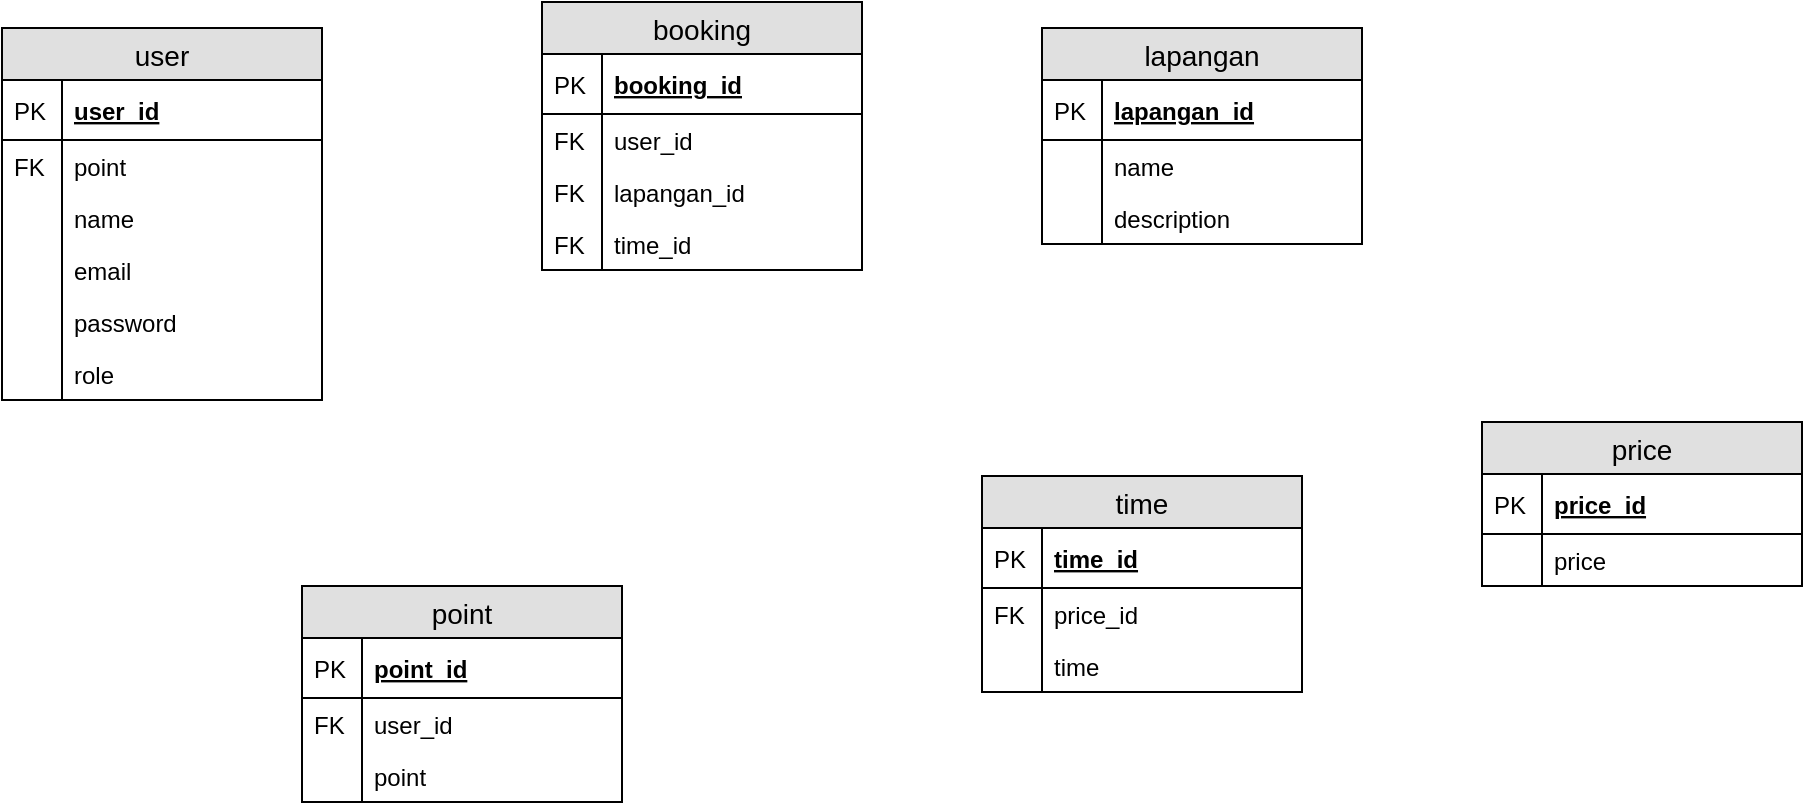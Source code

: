 <mxfile version="12.6.5" type="device" pages="3"><diagram id="pT67VP-tw25SVC1C2bxJ" name="LRD"><mxGraphModel dx="1108" dy="528" grid="1" gridSize="10" guides="1" tooltips="1" connect="1" arrows="1" fold="1" page="1" pageScale="1" pageWidth="850" pageHeight="1100" math="0" shadow="0"><root><mxCell id="0"/><mxCell id="1" parent="0"/><mxCell id="Ku6LGFip4KKlLJVfLi04-4" value="user" style="swimlane;fontStyle=0;childLayout=stackLayout;horizontal=1;startSize=26;fillColor=#e0e0e0;horizontalStack=0;resizeParent=1;resizeParentMax=0;resizeLast=0;collapsible=1;marginBottom=0;swimlaneFillColor=#ffffff;align=center;fontSize=14;" parent="1" vertex="1"><mxGeometry x="210" y="76" width="160" height="186" as="geometry"/></mxCell><mxCell id="Ku6LGFip4KKlLJVfLi04-5" value="user_id" style="shape=partialRectangle;top=0;left=0;right=0;bottom=1;align=left;verticalAlign=middle;fillColor=none;spacingLeft=34;spacingRight=4;overflow=hidden;rotatable=0;points=[[0,0.5],[1,0.5]];portConstraint=eastwest;dropTarget=0;fontStyle=5;fontSize=12;" parent="Ku6LGFip4KKlLJVfLi04-4" vertex="1"><mxGeometry y="26" width="160" height="30" as="geometry"/></mxCell><mxCell id="Ku6LGFip4KKlLJVfLi04-6" value="PK" style="shape=partialRectangle;top=0;left=0;bottom=0;fillColor=none;align=left;verticalAlign=middle;spacingLeft=4;spacingRight=4;overflow=hidden;rotatable=0;points=[];portConstraint=eastwest;part=1;fontSize=12;" parent="Ku6LGFip4KKlLJVfLi04-5" vertex="1" connectable="0"><mxGeometry width="30" height="30" as="geometry"/></mxCell><mxCell id="-Ki-zTNrNO4df1B_Dy8f-10" value="point" style="shape=partialRectangle;top=0;left=0;right=0;bottom=0;align=left;verticalAlign=top;fillColor=none;spacingLeft=34;spacingRight=4;overflow=hidden;rotatable=0;points=[[0,0.5],[1,0.5]];portConstraint=eastwest;dropTarget=0;fontSize=12;" vertex="1" parent="Ku6LGFip4KKlLJVfLi04-4"><mxGeometry y="56" width="160" height="26" as="geometry"/></mxCell><mxCell id="-Ki-zTNrNO4df1B_Dy8f-11" value="FK" style="shape=partialRectangle;top=0;left=0;bottom=0;fillColor=none;align=left;verticalAlign=top;spacingLeft=4;spacingRight=4;overflow=hidden;rotatable=0;points=[];portConstraint=eastwest;part=1;fontSize=12;" vertex="1" connectable="0" parent="-Ki-zTNrNO4df1B_Dy8f-10"><mxGeometry width="30" height="26" as="geometry"/></mxCell><mxCell id="Ku6LGFip4KKlLJVfLi04-9" value="name" style="shape=partialRectangle;top=0;left=0;right=0;bottom=0;align=left;verticalAlign=top;fillColor=none;spacingLeft=34;spacingRight=4;overflow=hidden;rotatable=0;points=[[0,0.5],[1,0.5]];portConstraint=eastwest;dropTarget=0;fontSize=12;" parent="Ku6LGFip4KKlLJVfLi04-4" vertex="1"><mxGeometry y="82" width="160" height="26" as="geometry"/></mxCell><mxCell id="Ku6LGFip4KKlLJVfLi04-10" value="" style="shape=partialRectangle;top=0;left=0;bottom=0;fillColor=none;align=left;verticalAlign=top;spacingLeft=4;spacingRight=4;overflow=hidden;rotatable=0;points=[];portConstraint=eastwest;part=1;fontSize=12;" parent="Ku6LGFip4KKlLJVfLi04-9" vertex="1" connectable="0"><mxGeometry width="30" height="26" as="geometry"/></mxCell><mxCell id="Ku6LGFip4KKlLJVfLi04-7" value="email" style="shape=partialRectangle;top=0;left=0;right=0;bottom=0;align=left;verticalAlign=top;fillColor=none;spacingLeft=34;spacingRight=4;overflow=hidden;rotatable=0;points=[[0,0.5],[1,0.5]];portConstraint=eastwest;dropTarget=0;fontSize=12;" parent="Ku6LGFip4KKlLJVfLi04-4" vertex="1"><mxGeometry y="108" width="160" height="26" as="geometry"/></mxCell><mxCell id="Ku6LGFip4KKlLJVfLi04-8" value="" style="shape=partialRectangle;top=0;left=0;bottom=0;fillColor=none;align=left;verticalAlign=top;spacingLeft=4;spacingRight=4;overflow=hidden;rotatable=0;points=[];portConstraint=eastwest;part=1;fontSize=12;" parent="Ku6LGFip4KKlLJVfLi04-7" vertex="1" connectable="0"><mxGeometry width="30" height="26" as="geometry"/></mxCell><mxCell id="Ku6LGFip4KKlLJVfLi04-11" value="password" style="shape=partialRectangle;top=0;left=0;right=0;bottom=0;align=left;verticalAlign=top;fillColor=none;spacingLeft=34;spacingRight=4;overflow=hidden;rotatable=0;points=[[0,0.5],[1,0.5]];portConstraint=eastwest;dropTarget=0;fontSize=12;" parent="Ku6LGFip4KKlLJVfLi04-4" vertex="1"><mxGeometry y="134" width="160" height="26" as="geometry"/></mxCell><mxCell id="Ku6LGFip4KKlLJVfLi04-12" value="" style="shape=partialRectangle;top=0;left=0;bottom=0;fillColor=none;align=left;verticalAlign=top;spacingLeft=4;spacingRight=4;overflow=hidden;rotatable=0;points=[];portConstraint=eastwest;part=1;fontSize=12;" parent="Ku6LGFip4KKlLJVfLi04-11" vertex="1" connectable="0"><mxGeometry width="30" height="26" as="geometry"/></mxCell><mxCell id="Ku6LGFip4KKlLJVfLi04-22" value="role" style="shape=partialRectangle;top=0;left=0;right=0;bottom=0;align=left;verticalAlign=top;fillColor=none;spacingLeft=34;spacingRight=4;overflow=hidden;rotatable=0;points=[[0,0.5],[1,0.5]];portConstraint=eastwest;dropTarget=0;fontSize=12;" parent="Ku6LGFip4KKlLJVfLi04-4" vertex="1"><mxGeometry y="160" width="160" height="26" as="geometry"/></mxCell><mxCell id="Ku6LGFip4KKlLJVfLi04-23" value="" style="shape=partialRectangle;top=0;left=0;bottom=0;fillColor=none;align=left;verticalAlign=top;spacingLeft=4;spacingRight=4;overflow=hidden;rotatable=0;points=[];portConstraint=eastwest;part=1;fontSize=12;" parent="Ku6LGFip4KKlLJVfLi04-22" vertex="1" connectable="0"><mxGeometry width="30" height="26" as="geometry"/></mxCell><mxCell id="Ku6LGFip4KKlLJVfLi04-24" value="lapangan" style="swimlane;fontStyle=0;childLayout=stackLayout;horizontal=1;startSize=26;fillColor=#e0e0e0;horizontalStack=0;resizeParent=1;resizeParentMax=0;resizeLast=0;collapsible=1;marginBottom=0;swimlaneFillColor=#ffffff;align=center;fontSize=14;" parent="1" vertex="1"><mxGeometry x="730" y="76" width="160" height="108" as="geometry"/></mxCell><mxCell id="Ku6LGFip4KKlLJVfLi04-25" value="lapangan_id" style="shape=partialRectangle;top=0;left=0;right=0;bottom=1;align=left;verticalAlign=middle;fillColor=none;spacingLeft=34;spacingRight=4;overflow=hidden;rotatable=0;points=[[0,0.5],[1,0.5]];portConstraint=eastwest;dropTarget=0;fontStyle=5;fontSize=12;" parent="Ku6LGFip4KKlLJVfLi04-24" vertex="1"><mxGeometry y="26" width="160" height="30" as="geometry"/></mxCell><mxCell id="Ku6LGFip4KKlLJVfLi04-26" value="PK" style="shape=partialRectangle;top=0;left=0;bottom=0;fillColor=none;align=left;verticalAlign=middle;spacingLeft=4;spacingRight=4;overflow=hidden;rotatable=0;points=[];portConstraint=eastwest;part=1;fontSize=12;" parent="Ku6LGFip4KKlLJVfLi04-25" vertex="1" connectable="0"><mxGeometry width="30" height="30" as="geometry"/></mxCell><mxCell id="Ku6LGFip4KKlLJVfLi04-27" value="name" style="shape=partialRectangle;top=0;left=0;right=0;bottom=0;align=left;verticalAlign=top;fillColor=none;spacingLeft=34;spacingRight=4;overflow=hidden;rotatable=0;points=[[0,0.5],[1,0.5]];portConstraint=eastwest;dropTarget=0;fontSize=12;" parent="Ku6LGFip4KKlLJVfLi04-24" vertex="1"><mxGeometry y="56" width="160" height="26" as="geometry"/></mxCell><mxCell id="Ku6LGFip4KKlLJVfLi04-28" value="" style="shape=partialRectangle;top=0;left=0;bottom=0;fillColor=none;align=left;verticalAlign=top;spacingLeft=4;spacingRight=4;overflow=hidden;rotatable=0;points=[];portConstraint=eastwest;part=1;fontSize=12;" parent="Ku6LGFip4KKlLJVfLi04-27" vertex="1" connectable="0"><mxGeometry width="30" height="26" as="geometry"/></mxCell><mxCell id="Ku6LGFip4KKlLJVfLi04-29" value="description" style="shape=partialRectangle;top=0;left=0;right=0;bottom=0;align=left;verticalAlign=top;fillColor=none;spacingLeft=34;spacingRight=4;overflow=hidden;rotatable=0;points=[[0,0.5],[1,0.5]];portConstraint=eastwest;dropTarget=0;fontSize=12;" parent="Ku6LGFip4KKlLJVfLi04-24" vertex="1"><mxGeometry y="82" width="160" height="26" as="geometry"/></mxCell><mxCell id="Ku6LGFip4KKlLJVfLi04-30" value="" style="shape=partialRectangle;top=0;left=0;bottom=0;fillColor=none;align=left;verticalAlign=top;spacingLeft=4;spacingRight=4;overflow=hidden;rotatable=0;points=[];portConstraint=eastwest;part=1;fontSize=12;" parent="Ku6LGFip4KKlLJVfLi04-29" vertex="1" connectable="0"><mxGeometry width="30" height="26" as="geometry"/></mxCell><mxCell id="Ku6LGFip4KKlLJVfLi04-37" value="time" style="swimlane;fontStyle=0;childLayout=stackLayout;horizontal=1;startSize=26;fillColor=#e0e0e0;horizontalStack=0;resizeParent=1;resizeParentMax=0;resizeLast=0;collapsible=1;marginBottom=0;swimlaneFillColor=#ffffff;align=center;fontSize=14;" parent="1" vertex="1"><mxGeometry x="700" y="300" width="160" height="108" as="geometry"/></mxCell><mxCell id="Ku6LGFip4KKlLJVfLi04-38" value="time_id" style="shape=partialRectangle;top=0;left=0;right=0;bottom=1;align=left;verticalAlign=middle;fillColor=none;spacingLeft=34;spacingRight=4;overflow=hidden;rotatable=0;points=[[0,0.5],[1,0.5]];portConstraint=eastwest;dropTarget=0;fontStyle=5;fontSize=12;" parent="Ku6LGFip4KKlLJVfLi04-37" vertex="1"><mxGeometry y="26" width="160" height="30" as="geometry"/></mxCell><mxCell id="Ku6LGFip4KKlLJVfLi04-39" value="PK" style="shape=partialRectangle;top=0;left=0;bottom=0;fillColor=none;align=left;verticalAlign=middle;spacingLeft=4;spacingRight=4;overflow=hidden;rotatable=0;points=[];portConstraint=eastwest;part=1;fontSize=12;" parent="Ku6LGFip4KKlLJVfLi04-38" vertex="1" connectable="0"><mxGeometry width="30" height="30" as="geometry"/></mxCell><mxCell id="Ku6LGFip4KKlLJVfLi04-42" value="price_id" style="shape=partialRectangle;top=0;left=0;right=0;bottom=0;align=left;verticalAlign=top;fillColor=none;spacingLeft=34;spacingRight=4;overflow=hidden;rotatable=0;points=[[0,0.5],[1,0.5]];portConstraint=eastwest;dropTarget=0;fontSize=12;" parent="Ku6LGFip4KKlLJVfLi04-37" vertex="1"><mxGeometry y="56" width="160" height="26" as="geometry"/></mxCell><mxCell id="Ku6LGFip4KKlLJVfLi04-43" value="FK" style="shape=partialRectangle;top=0;left=0;bottom=0;fillColor=none;align=left;verticalAlign=top;spacingLeft=4;spacingRight=4;overflow=hidden;rotatable=0;points=[];portConstraint=eastwest;part=1;fontSize=12;" parent="Ku6LGFip4KKlLJVfLi04-42" vertex="1" connectable="0"><mxGeometry width="30" height="26" as="geometry"/></mxCell><mxCell id="Ku6LGFip4KKlLJVfLi04-44" value="time" style="shape=partialRectangle;top=0;left=0;right=0;bottom=0;align=left;verticalAlign=top;fillColor=none;spacingLeft=34;spacingRight=4;overflow=hidden;rotatable=0;points=[[0,0.5],[1,0.5]];portConstraint=eastwest;dropTarget=0;fontSize=12;" parent="Ku6LGFip4KKlLJVfLi04-37" vertex="1"><mxGeometry y="82" width="160" height="26" as="geometry"/></mxCell><mxCell id="Ku6LGFip4KKlLJVfLi04-45" value="" style="shape=partialRectangle;top=0;left=0;bottom=0;fillColor=none;align=left;verticalAlign=top;spacingLeft=4;spacingRight=4;overflow=hidden;rotatable=0;points=[];portConstraint=eastwest;part=1;fontSize=12;" parent="Ku6LGFip4KKlLJVfLi04-44" vertex="1" connectable="0"><mxGeometry width="30" height="26" as="geometry"/></mxCell><mxCell id="v9DBDxm-RLJUtMmOoJMo-2" value="booking" style="swimlane;fontStyle=0;childLayout=stackLayout;horizontal=1;startSize=26;fillColor=#e0e0e0;horizontalStack=0;resizeParent=1;resizeParentMax=0;resizeLast=0;collapsible=1;marginBottom=0;swimlaneFillColor=#ffffff;align=center;fontSize=14;" parent="1" vertex="1"><mxGeometry x="480" y="63" width="160" height="134" as="geometry"/></mxCell><mxCell id="v9DBDxm-RLJUtMmOoJMo-3" value="booking_id" style="shape=partialRectangle;top=0;left=0;right=0;bottom=1;align=left;verticalAlign=middle;fillColor=none;spacingLeft=34;spacingRight=4;overflow=hidden;rotatable=0;points=[[0,0.5],[1,0.5]];portConstraint=eastwest;dropTarget=0;fontStyle=5;fontSize=12;" parent="v9DBDxm-RLJUtMmOoJMo-2" vertex="1"><mxGeometry y="26" width="160" height="30" as="geometry"/></mxCell><mxCell id="v9DBDxm-RLJUtMmOoJMo-4" value="PK" style="shape=partialRectangle;top=0;left=0;bottom=0;fillColor=none;align=left;verticalAlign=middle;spacingLeft=4;spacingRight=4;overflow=hidden;rotatable=0;points=[];portConstraint=eastwest;part=1;fontSize=12;" parent="v9DBDxm-RLJUtMmOoJMo-3" vertex="1" connectable="0"><mxGeometry width="30" height="30" as="geometry"/></mxCell><mxCell id="zghX5kwwjeeeprelhB46-16" value="user_id" style="shape=partialRectangle;top=0;left=0;right=0;bottom=0;align=left;verticalAlign=top;fillColor=none;spacingLeft=34;spacingRight=4;overflow=hidden;rotatable=0;points=[[0,0.5],[1,0.5]];portConstraint=eastwest;dropTarget=0;fontSize=12;" parent="v9DBDxm-RLJUtMmOoJMo-2" vertex="1"><mxGeometry y="56" width="160" height="26" as="geometry"/></mxCell><mxCell id="zghX5kwwjeeeprelhB46-17" value="FK" style="shape=partialRectangle;top=0;left=0;bottom=0;fillColor=none;align=left;verticalAlign=top;spacingLeft=4;spacingRight=4;overflow=hidden;rotatable=0;points=[];portConstraint=eastwest;part=1;fontSize=12;" parent="zghX5kwwjeeeprelhB46-16" vertex="1" connectable="0"><mxGeometry width="30" height="26" as="geometry"/></mxCell><mxCell id="v9DBDxm-RLJUtMmOoJMo-7" value="lapangan_id" style="shape=partialRectangle;top=0;left=0;right=0;bottom=0;align=left;verticalAlign=top;fillColor=none;spacingLeft=34;spacingRight=4;overflow=hidden;rotatable=0;points=[[0,0.5],[1,0.5]];portConstraint=eastwest;dropTarget=0;fontSize=12;" parent="v9DBDxm-RLJUtMmOoJMo-2" vertex="1"><mxGeometry y="82" width="160" height="26" as="geometry"/></mxCell><mxCell id="v9DBDxm-RLJUtMmOoJMo-8" value="FK" style="shape=partialRectangle;top=0;left=0;bottom=0;fillColor=none;align=left;verticalAlign=top;spacingLeft=4;spacingRight=4;overflow=hidden;rotatable=0;points=[];portConstraint=eastwest;part=1;fontSize=12;" parent="v9DBDxm-RLJUtMmOoJMo-7" vertex="1" connectable="0"><mxGeometry width="30" height="26" as="geometry"/></mxCell><mxCell id="v9DBDxm-RLJUtMmOoJMo-9" value="time_id" style="shape=partialRectangle;top=0;left=0;right=0;bottom=0;align=left;verticalAlign=top;fillColor=none;spacingLeft=34;spacingRight=4;overflow=hidden;rotatable=0;points=[[0,0.5],[1,0.5]];portConstraint=eastwest;dropTarget=0;fontSize=12;" parent="v9DBDxm-RLJUtMmOoJMo-2" vertex="1"><mxGeometry y="108" width="160" height="26" as="geometry"/></mxCell><mxCell id="v9DBDxm-RLJUtMmOoJMo-10" value="FK" style="shape=partialRectangle;top=0;left=0;bottom=0;fillColor=none;align=left;verticalAlign=top;spacingLeft=4;spacingRight=4;overflow=hidden;rotatable=0;points=[];portConstraint=eastwest;part=1;fontSize=12;" parent="v9DBDxm-RLJUtMmOoJMo-9" vertex="1" connectable="0"><mxGeometry width="30" height="26" as="geometry"/></mxCell><mxCell id="zghX5kwwjeeeprelhB46-2" value="price" style="swimlane;fontStyle=0;childLayout=stackLayout;horizontal=1;startSize=26;fillColor=#e0e0e0;horizontalStack=0;resizeParent=1;resizeParentMax=0;resizeLast=0;collapsible=1;marginBottom=0;swimlaneFillColor=#ffffff;align=center;fontSize=14;" parent="1" vertex="1"><mxGeometry x="950" y="273" width="160" height="82" as="geometry"/></mxCell><mxCell id="zghX5kwwjeeeprelhB46-3" value="price_id" style="shape=partialRectangle;top=0;left=0;right=0;bottom=1;align=left;verticalAlign=middle;fillColor=none;spacingLeft=34;spacingRight=4;overflow=hidden;rotatable=0;points=[[0,0.5],[1,0.5]];portConstraint=eastwest;dropTarget=0;fontStyle=5;fontSize=12;" parent="zghX5kwwjeeeprelhB46-2" vertex="1"><mxGeometry y="26" width="160" height="30" as="geometry"/></mxCell><mxCell id="zghX5kwwjeeeprelhB46-4" value="PK" style="shape=partialRectangle;top=0;left=0;bottom=0;fillColor=none;align=left;verticalAlign=middle;spacingLeft=4;spacingRight=4;overflow=hidden;rotatable=0;points=[];portConstraint=eastwest;part=1;fontSize=12;" parent="zghX5kwwjeeeprelhB46-3" vertex="1" connectable="0"><mxGeometry width="30" height="30" as="geometry"/></mxCell><mxCell id="zghX5kwwjeeeprelhB46-5" value="price" style="shape=partialRectangle;top=0;left=0;right=0;bottom=0;align=left;verticalAlign=top;fillColor=none;spacingLeft=34;spacingRight=4;overflow=hidden;rotatable=0;points=[[0,0.5],[1,0.5]];portConstraint=eastwest;dropTarget=0;fontSize=12;" parent="zghX5kwwjeeeprelhB46-2" vertex="1"><mxGeometry y="56" width="160" height="26" as="geometry"/></mxCell><mxCell id="zghX5kwwjeeeprelhB46-6" value="" style="shape=partialRectangle;top=0;left=0;bottom=0;fillColor=none;align=left;verticalAlign=top;spacingLeft=4;spacingRight=4;overflow=hidden;rotatable=0;points=[];portConstraint=eastwest;part=1;fontSize=12;" parent="zghX5kwwjeeeprelhB46-5" vertex="1" connectable="0"><mxGeometry width="30" height="26" as="geometry"/></mxCell><mxCell id="-Ki-zTNrNO4df1B_Dy8f-1" value="point" style="swimlane;fontStyle=0;childLayout=stackLayout;horizontal=1;startSize=26;fillColor=#e0e0e0;horizontalStack=0;resizeParent=1;resizeParentMax=0;resizeLast=0;collapsible=1;marginBottom=0;swimlaneFillColor=#ffffff;align=center;fontSize=14;" vertex="1" parent="1"><mxGeometry x="360" y="355" width="160" height="108" as="geometry"/></mxCell><mxCell id="-Ki-zTNrNO4df1B_Dy8f-2" value="point_id" style="shape=partialRectangle;top=0;left=0;right=0;bottom=1;align=left;verticalAlign=middle;fillColor=none;spacingLeft=34;spacingRight=4;overflow=hidden;rotatable=0;points=[[0,0.5],[1,0.5]];portConstraint=eastwest;dropTarget=0;fontStyle=5;fontSize=12;" vertex="1" parent="-Ki-zTNrNO4df1B_Dy8f-1"><mxGeometry y="26" width="160" height="30" as="geometry"/></mxCell><mxCell id="-Ki-zTNrNO4df1B_Dy8f-3" value="PK" style="shape=partialRectangle;top=0;left=0;bottom=0;fillColor=none;align=left;verticalAlign=middle;spacingLeft=4;spacingRight=4;overflow=hidden;rotatable=0;points=[];portConstraint=eastwest;part=1;fontSize=12;" vertex="1" connectable="0" parent="-Ki-zTNrNO4df1B_Dy8f-2"><mxGeometry width="30" height="30" as="geometry"/></mxCell><mxCell id="-Ki-zTNrNO4df1B_Dy8f-4" value="user_id" style="shape=partialRectangle;top=0;left=0;right=0;bottom=0;align=left;verticalAlign=top;fillColor=none;spacingLeft=34;spacingRight=4;overflow=hidden;rotatable=0;points=[[0,0.5],[1,0.5]];portConstraint=eastwest;dropTarget=0;fontSize=12;" vertex="1" parent="-Ki-zTNrNO4df1B_Dy8f-1"><mxGeometry y="56" width="160" height="26" as="geometry"/></mxCell><mxCell id="-Ki-zTNrNO4df1B_Dy8f-5" value="FK" style="shape=partialRectangle;top=0;left=0;bottom=0;fillColor=none;align=left;verticalAlign=top;spacingLeft=4;spacingRight=4;overflow=hidden;rotatable=0;points=[];portConstraint=eastwest;part=1;fontSize=12;" vertex="1" connectable="0" parent="-Ki-zTNrNO4df1B_Dy8f-4"><mxGeometry width="30" height="26" as="geometry"/></mxCell><mxCell id="-Ki-zTNrNO4df1B_Dy8f-8" value="point" style="shape=partialRectangle;top=0;left=0;right=0;bottom=0;align=left;verticalAlign=top;fillColor=none;spacingLeft=34;spacingRight=4;overflow=hidden;rotatable=0;points=[[0,0.5],[1,0.5]];portConstraint=eastwest;dropTarget=0;fontSize=12;" vertex="1" parent="-Ki-zTNrNO4df1B_Dy8f-1"><mxGeometry y="82" width="160" height="26" as="geometry"/></mxCell><mxCell id="-Ki-zTNrNO4df1B_Dy8f-9" value="" style="shape=partialRectangle;top=0;left=0;bottom=0;fillColor=none;align=left;verticalAlign=top;spacingLeft=4;spacingRight=4;overflow=hidden;rotatable=0;points=[];portConstraint=eastwest;part=1;fontSize=12;" vertex="1" connectable="0" parent="-Ki-zTNrNO4df1B_Dy8f-8"><mxGeometry width="30" height="26" as="geometry"/></mxCell></root></mxGraphModel></diagram><diagram id="5tO0HP3Cs9EITq4tnmKT" name="ERD"><mxGraphModel dx="1958" dy="528" grid="1" gridSize="10" guides="1" tooltips="1" connect="1" arrows="1" fold="1" page="1" pageScale="1" pageWidth="850" pageHeight="1100" math="0" shadow="0"><root><mxCell id="ALvThuaZ9RoPhUUWAoWU-0"/><mxCell id="ALvThuaZ9RoPhUUWAoWU-1" parent="ALvThuaZ9RoPhUUWAoWU-0"/><mxCell id="ALvThuaZ9RoPhUUWAoWU-2" value="&lt;u&gt;user_id&lt;/u&gt;" style="ellipse;whiteSpace=wrap;html=1;align=center;" vertex="1" parent="ALvThuaZ9RoPhUUWAoWU-1"><mxGeometry x="-180" y="40" width="100" height="40" as="geometry"/></mxCell><mxCell id="ALvThuaZ9RoPhUUWAoWU-3" value="User" style="whiteSpace=wrap;html=1;align=center;" vertex="1" parent="ALvThuaZ9RoPhUUWAoWU-1"><mxGeometry x="20" y="140" width="100" height="40" as="geometry"/></mxCell><mxCell id="ALvThuaZ9RoPhUUWAoWU-4" value="Lapangan" style="whiteSpace=wrap;html=1;align=center;" vertex="1" parent="ALvThuaZ9RoPhUUWAoWU-1"><mxGeometry x="450" y="300" width="100" height="40" as="geometry"/></mxCell><mxCell id="ALvThuaZ9RoPhUUWAoWU-6" value="" style="endArrow=none;html=1;entryX=0.5;entryY=1;entryDx=0;entryDy=0;exitX=0.5;exitY=0;exitDx=0;exitDy=0;" edge="1" parent="ALvThuaZ9RoPhUUWAoWU-1" source="ALvThuaZ9RoPhUUWAoWU-3" target="ALvThuaZ9RoPhUUWAoWU-2"><mxGeometry width="50" height="50" relative="1" as="geometry"><mxPoint y="330" as="sourcePoint"/><mxPoint x="50" y="280" as="targetPoint"/></mxGeometry></mxCell><mxCell id="cOiBw4ET5R28UBEpHn8s-0" value="nama" style="ellipse;whiteSpace=wrap;html=1;align=center;" vertex="1" parent="ALvThuaZ9RoPhUUWAoWU-1"><mxGeometry x="-80" y="40" width="100" height="40" as="geometry"/></mxCell><mxCell id="cOiBw4ET5R28UBEpHn8s-1" value="" style="endArrow=none;html=1;entryX=0.5;entryY=1;entryDx=0;entryDy=0;exitX=0.5;exitY=0;exitDx=0;exitDy=0;" edge="1" target="cOiBw4ET5R28UBEpHn8s-0" parent="ALvThuaZ9RoPhUUWAoWU-1" source="ALvThuaZ9RoPhUUWAoWU-3"><mxGeometry width="50" height="50" relative="1" as="geometry"><mxPoint x="210" y="120" as="sourcePoint"/><mxPoint x="190" y="260" as="targetPoint"/></mxGeometry></mxCell><mxCell id="2iG_nulFapqi0iY_1nc5-0" value="" style="endArrow=none;html=1;entryX=0.5;entryY=1;entryDx=0;entryDy=0;exitX=0.5;exitY=0;exitDx=0;exitDy=0;" edge="1" target="2iG_nulFapqi0iY_1nc5-1" parent="ALvThuaZ9RoPhUUWAoWU-1" source="ALvThuaZ9RoPhUUWAoWU-3"><mxGeometry width="50" height="50" relative="1" as="geometry"><mxPoint x="130" y="170" as="sourcePoint"/><mxPoint x="250" y="290" as="targetPoint"/></mxGeometry></mxCell><mxCell id="2iG_nulFapqi0iY_1nc5-1" value="email" style="ellipse;whiteSpace=wrap;html=1;align=center;" vertex="1" parent="ALvThuaZ9RoPhUUWAoWU-1"><mxGeometry x="20" y="40" width="100" height="40" as="geometry"/></mxCell><mxCell id="teitSbNNO6XFKc7vvEBe-0" value="password" style="ellipse;whiteSpace=wrap;html=1;align=center;" vertex="1" parent="ALvThuaZ9RoPhUUWAoWU-1"><mxGeometry x="120" y="40" width="100" height="40" as="geometry"/></mxCell><mxCell id="teitSbNNO6XFKc7vvEBe-1" value="" style="endArrow=none;html=1;entryX=0.5;entryY=1;entryDx=0;entryDy=0;exitX=0.5;exitY=0;exitDx=0;exitDy=0;" edge="1" target="teitSbNNO6XFKc7vvEBe-0" parent="ALvThuaZ9RoPhUUWAoWU-1" source="ALvThuaZ9RoPhUUWAoWU-3"><mxGeometry width="50" height="50" relative="1" as="geometry"><mxPoint x="80" y="150" as="sourcePoint"/><mxPoint x="260" y="300" as="targetPoint"/></mxGeometry></mxCell><mxCell id="teitSbNNO6XFKc7vvEBe-2" value="role" style="ellipse;whiteSpace=wrap;html=1;align=center;" vertex="1" parent="ALvThuaZ9RoPhUUWAoWU-1"><mxGeometry x="220" y="40" width="100" height="40" as="geometry"/></mxCell><mxCell id="teitSbNNO6XFKc7vvEBe-3" value="" style="endArrow=none;html=1;entryX=0.5;entryY=1;entryDx=0;entryDy=0;exitX=0.5;exitY=0;exitDx=0;exitDy=0;" edge="1" target="teitSbNNO6XFKc7vvEBe-2" parent="ALvThuaZ9RoPhUUWAoWU-1" source="ALvThuaZ9RoPhUUWAoWU-3"><mxGeometry width="50" height="50" relative="1" as="geometry"><mxPoint x="90" y="160" as="sourcePoint"/><mxPoint x="270" y="310" as="targetPoint"/></mxGeometry></mxCell><mxCell id="OydofWKAskC7peO4e8uB-0" value="&lt;u&gt;lapangan_id&lt;/u&gt;" style="ellipse;whiteSpace=wrap;html=1;align=center;" vertex="1" parent="ALvThuaZ9RoPhUUWAoWU-1"><mxGeometry x="350" y="210" width="100" height="40" as="geometry"/></mxCell><mxCell id="OydofWKAskC7peO4e8uB-1" value="nama" style="ellipse;whiteSpace=wrap;html=1;align=center;" vertex="1" parent="ALvThuaZ9RoPhUUWAoWU-1"><mxGeometry x="450" y="210" width="100" height="40" as="geometry"/></mxCell><mxCell id="OydofWKAskC7peO4e8uB-2" value="deskripsi" style="ellipse;whiteSpace=wrap;html=1;align=center;" vertex="1" parent="ALvThuaZ9RoPhUUWAoWU-1"><mxGeometry x="550" y="210" width="100" height="40" as="geometry"/></mxCell><mxCell id="eNCTgKMJJiZwS3msHRAg-0" value="" style="endArrow=none;html=1;entryX=0.5;entryY=1;entryDx=0;entryDy=0;exitX=0.5;exitY=0;exitDx=0;exitDy=0;" edge="1" parent="ALvThuaZ9RoPhUUWAoWU-1" source="ALvThuaZ9RoPhUUWAoWU-4" target="OydofWKAskC7peO4e8uB-0"><mxGeometry width="50" height="50" relative="1" as="geometry"><mxPoint x="80" y="300" as="sourcePoint"/><mxPoint x="280" y="240" as="targetPoint"/></mxGeometry></mxCell><mxCell id="eNCTgKMJJiZwS3msHRAg-1" value="" style="endArrow=none;html=1;entryX=0.5;entryY=1;entryDx=0;entryDy=0;exitX=0.5;exitY=0;exitDx=0;exitDy=0;" edge="1" parent="ALvThuaZ9RoPhUUWAoWU-1" source="ALvThuaZ9RoPhUUWAoWU-4" target="OydofWKAskC7peO4e8uB-1"><mxGeometry width="50" height="50" relative="1" as="geometry"><mxPoint x="510" y="310" as="sourcePoint"/><mxPoint x="420" y="260" as="targetPoint"/></mxGeometry></mxCell><mxCell id="eNCTgKMJJiZwS3msHRAg-2" value="" style="endArrow=none;html=1;entryX=0.5;entryY=1;entryDx=0;entryDy=0;exitX=0.5;exitY=0;exitDx=0;exitDy=0;" edge="1" parent="ALvThuaZ9RoPhUUWAoWU-1" source="ALvThuaZ9RoPhUUWAoWU-4" target="OydofWKAskC7peO4e8uB-2"><mxGeometry width="50" height="50" relative="1" as="geometry"><mxPoint x="590" y="290" as="sourcePoint"/><mxPoint x="520" y="260" as="targetPoint"/></mxGeometry></mxCell><mxCell id="eNCTgKMJJiZwS3msHRAg-3" value="booking" style="shape=rhombus;perimeter=rhombusPerimeter;whiteSpace=wrap;html=1;align=center;" vertex="1" parent="ALvThuaZ9RoPhUUWAoWU-1"><mxGeometry x="10" y="290" width="120" height="60" as="geometry"/></mxCell><mxCell id="eNCTgKMJJiZwS3msHRAg-4" value="" style="endArrow=none;html=1;entryX=0.5;entryY=1;entryDx=0;entryDy=0;exitX=0.5;exitY=0;exitDx=0;exitDy=0;" edge="1" parent="ALvThuaZ9RoPhUUWAoWU-1" source="eNCTgKMJJiZwS3msHRAg-3" target="ALvThuaZ9RoPhUUWAoWU-3"><mxGeometry width="50" height="50" relative="1" as="geometry"><mxPoint x="80" y="340" as="sourcePoint"/><mxPoint x="130" y="290" as="targetPoint"/></mxGeometry></mxCell><mxCell id="eNCTgKMJJiZwS3msHRAg-5" value="" style="endArrow=none;html=1;entryX=0;entryY=0.5;entryDx=0;entryDy=0;exitX=1;exitY=0.5;exitDx=0;exitDy=0;" edge="1" parent="ALvThuaZ9RoPhUUWAoWU-1" source="eNCTgKMJJiZwS3msHRAg-3" target="ALvThuaZ9RoPhUUWAoWU-4"><mxGeometry width="50" height="50" relative="1" as="geometry"><mxPoint x="200" y="350" as="sourcePoint"/><mxPoint x="80" y="190" as="targetPoint"/></mxGeometry></mxCell><mxCell id="eNCTgKMJJiZwS3msHRAg-6" value="&lt;u&gt;booking_id&lt;/u&gt;" style="ellipse;whiteSpace=wrap;html=1;align=center;" vertex="1" parent="ALvThuaZ9RoPhUUWAoWU-1"><mxGeometry x="-190" y="230" width="100" height="40" as="geometry"/></mxCell><mxCell id="eNCTgKMJJiZwS3msHRAg-7" value="" style="endArrow=none;html=1;entryX=1;entryY=0.5;entryDx=0;entryDy=0;exitX=0;exitY=0.5;exitDx=0;exitDy=0;" edge="1" parent="ALvThuaZ9RoPhUUWAoWU-1" source="eNCTgKMJJiZwS3msHRAg-3" target="eNCTgKMJJiZwS3msHRAg-6"><mxGeometry width="50" height="50" relative="1" as="geometry"><mxPoint x="80" y="150" as="sourcePoint"/><mxPoint x="-120" y="90" as="targetPoint"/></mxGeometry></mxCell><mxCell id="mzy30Sleswu-W8pBPlFX-0" value="user_id" style="ellipse;whiteSpace=wrap;html=1;align=center;" vertex="1" parent="ALvThuaZ9RoPhUUWAoWU-1"><mxGeometry x="-190" y="280" width="100" height="40" as="geometry"/></mxCell><mxCell id="OUGXZjc3uzgio9FI7DgB-0" value="lapangan_id" style="ellipse;whiteSpace=wrap;html=1;align=center;" vertex="1" parent="ALvThuaZ9RoPhUUWAoWU-1"><mxGeometry x="-190" y="330" width="100" height="40" as="geometry"/></mxCell><mxCell id="OUGXZjc3uzgio9FI7DgB-1" value="waktu_id" style="ellipse;whiteSpace=wrap;html=1;align=center;" vertex="1" parent="ALvThuaZ9RoPhUUWAoWU-1"><mxGeometry x="-190" y="380" width="100" height="40" as="geometry"/></mxCell><mxCell id="OUGXZjc3uzgio9FI7DgB-2" value="" style="endArrow=none;html=1;entryX=1;entryY=0.5;entryDx=0;entryDy=0;exitX=0;exitY=0.5;exitDx=0;exitDy=0;" edge="1" parent="ALvThuaZ9RoPhUUWAoWU-1" source="eNCTgKMJJiZwS3msHRAg-3" target="mzy30Sleswu-W8pBPlFX-0"><mxGeometry width="50" height="50" relative="1" as="geometry"><mxPoint x="-10" y="280" as="sourcePoint"/><mxPoint x="-80" y="260" as="targetPoint"/></mxGeometry></mxCell><mxCell id="OUGXZjc3uzgio9FI7DgB-3" value="" style="endArrow=none;html=1;entryX=1;entryY=0.5;entryDx=0;entryDy=0;exitX=0;exitY=0.5;exitDx=0;exitDy=0;" edge="1" parent="ALvThuaZ9RoPhUUWAoWU-1" source="eNCTgKMJJiZwS3msHRAg-3" target="OUGXZjc3uzgio9FI7DgB-0"><mxGeometry width="50" height="50" relative="1" as="geometry"><mxPoint x="20" y="330" as="sourcePoint"/><mxPoint x="-80" y="310" as="targetPoint"/></mxGeometry></mxCell><mxCell id="OUGXZjc3uzgio9FI7DgB-4" value="" style="endArrow=none;html=1;entryX=1;entryY=0.5;entryDx=0;entryDy=0;exitX=0;exitY=0.5;exitDx=0;exitDy=0;" edge="1" parent="ALvThuaZ9RoPhUUWAoWU-1" source="eNCTgKMJJiZwS3msHRAg-3" target="OUGXZjc3uzgio9FI7DgB-1"><mxGeometry width="50" height="50" relative="1" as="geometry"><mxPoint x="20" y="330" as="sourcePoint"/><mxPoint x="-80" y="360" as="targetPoint"/></mxGeometry></mxCell><mxCell id="TM6TZ4YWrtER-FaJZvd4-0" value="Waktu" style="whiteSpace=wrap;html=1;align=center;" vertex="1" parent="ALvThuaZ9RoPhUUWAoWU-1"><mxGeometry x="20" y="420" width="100" height="40" as="geometry"/></mxCell><mxCell id="TM6TZ4YWrtER-FaJZvd4-1" value="" style="endArrow=none;html=1;entryX=0.5;entryY=1;entryDx=0;entryDy=0;exitX=0.5;exitY=0;exitDx=0;exitDy=0;" edge="1" parent="ALvThuaZ9RoPhUUWAoWU-1" source="TM6TZ4YWrtER-FaJZvd4-0" target="eNCTgKMJJiZwS3msHRAg-3"><mxGeometry width="50" height="50" relative="1" as="geometry"><mxPoint x="10" y="450" as="sourcePoint"/><mxPoint x="60" y="400" as="targetPoint"/></mxGeometry></mxCell><mxCell id="FbBA674Z-mGxkSyv7E2a-0" value="&lt;u&gt;waktu_id&lt;/u&gt;" style="ellipse;whiteSpace=wrap;html=1;align=center;" vertex="1" parent="ALvThuaZ9RoPhUUWAoWU-1"><mxGeometry x="-80" y="500" width="100" height="40" as="geometry"/></mxCell><mxCell id="FbBA674Z-mGxkSyv7E2a-1" value="price_id" style="ellipse;whiteSpace=wrap;html=1;align=center;" vertex="1" parent="ALvThuaZ9RoPhUUWAoWU-1"><mxGeometry x="20" y="500" width="100" height="40" as="geometry"/></mxCell><mxCell id="FbBA674Z-mGxkSyv7E2a-2" value="waktu" style="ellipse;whiteSpace=wrap;html=1;align=center;" vertex="1" parent="ALvThuaZ9RoPhUUWAoWU-1"><mxGeometry x="120" y="500" width="100" height="40" as="geometry"/></mxCell><mxCell id="OvgMw0pnj6zPZY470Y45-0" value="" style="endArrow=none;html=1;entryX=0.5;entryY=0;entryDx=0;entryDy=0;exitX=0.5;exitY=1;exitDx=0;exitDy=0;" edge="1" parent="ALvThuaZ9RoPhUUWAoWU-1" source="TM6TZ4YWrtER-FaJZvd4-0" target="FbBA674Z-mGxkSyv7E2a-0"><mxGeometry width="50" height="50" relative="1" as="geometry"><mxPoint x="20" y="360" as="sourcePoint"/><mxPoint x="-80" y="440" as="targetPoint"/></mxGeometry></mxCell><mxCell id="OvgMw0pnj6zPZY470Y45-1" value="" style="endArrow=none;html=1;entryX=0.5;entryY=0;entryDx=0;entryDy=0;exitX=0.5;exitY=1;exitDx=0;exitDy=0;" edge="1" parent="ALvThuaZ9RoPhUUWAoWU-1" source="TM6TZ4YWrtER-FaJZvd4-0" target="FbBA674Z-mGxkSyv7E2a-1"><mxGeometry width="50" height="50" relative="1" as="geometry"><mxPoint x="80" y="470" as="sourcePoint"/><mxPoint x="-10" y="540" as="targetPoint"/></mxGeometry></mxCell><mxCell id="OvgMw0pnj6zPZY470Y45-2" value="" style="endArrow=none;html=1;entryX=0.5;entryY=0;entryDx=0;entryDy=0;exitX=0.5;exitY=1;exitDx=0;exitDy=0;" edge="1" parent="ALvThuaZ9RoPhUUWAoWU-1" source="TM6TZ4YWrtER-FaJZvd4-0" target="FbBA674Z-mGxkSyv7E2a-2"><mxGeometry width="50" height="50" relative="1" as="geometry"><mxPoint x="80" y="470" as="sourcePoint"/><mxPoint x="90" y="540" as="targetPoint"/></mxGeometry></mxCell><mxCell id="OvgMw0pnj6zPZY470Y45-3" value="Price" style="whiteSpace=wrap;html=1;align=center;" vertex="1" parent="ALvThuaZ9RoPhUUWAoWU-1"><mxGeometry x="330" y="420" width="100" height="40" as="geometry"/></mxCell><mxCell id="OvgMw0pnj6zPZY470Y45-4" value="&lt;u&gt;price_id&lt;/u&gt;" style="ellipse;whiteSpace=wrap;html=1;align=center;" vertex="1" parent="ALvThuaZ9RoPhUUWAoWU-1"><mxGeometry x="280" y="500" width="100" height="40" as="geometry"/></mxCell><mxCell id="OvgMw0pnj6zPZY470Y45-5" value="price" style="ellipse;whiteSpace=wrap;html=1;align=center;" vertex="1" parent="ALvThuaZ9RoPhUUWAoWU-1"><mxGeometry x="380" y="500" width="100" height="40" as="geometry"/></mxCell><mxCell id="OvgMw0pnj6zPZY470Y45-7" value="" style="endArrow=none;html=1;entryX=0.5;entryY=0;entryDx=0;entryDy=0;exitX=0.5;exitY=1;exitDx=0;exitDy=0;" edge="1" source="OvgMw0pnj6zPZY470Y45-3" target="OvgMw0pnj6zPZY470Y45-4" parent="ALvThuaZ9RoPhUUWAoWU-1"><mxGeometry width="50" height="50" relative="1" as="geometry"><mxPoint x="330" y="360" as="sourcePoint"/><mxPoint x="230" y="440" as="targetPoint"/></mxGeometry></mxCell><mxCell id="OvgMw0pnj6zPZY470Y45-8" value="" style="endArrow=none;html=1;entryX=0.5;entryY=0;entryDx=0;entryDy=0;exitX=0.5;exitY=1;exitDx=0;exitDy=0;" edge="1" source="OvgMw0pnj6zPZY470Y45-3" target="OvgMw0pnj6zPZY470Y45-5" parent="ALvThuaZ9RoPhUUWAoWU-1"><mxGeometry width="50" height="50" relative="1" as="geometry"><mxPoint x="390" y="470" as="sourcePoint"/><mxPoint x="300" y="540" as="targetPoint"/></mxGeometry></mxCell><mxCell id="U_0AUFAwlBIBPk2Osx_n-0" value="" style="endArrow=none;html=1;entryX=0;entryY=0.5;entryDx=0;entryDy=0;exitX=1;exitY=0.5;exitDx=0;exitDy=0;" edge="1" parent="ALvThuaZ9RoPhUUWAoWU-1" source="TM6TZ4YWrtER-FaJZvd4-0" target="OvgMw0pnj6zPZY470Y45-3"><mxGeometry width="50" height="50" relative="1" as="geometry"><mxPoint x="210" y="490" as="sourcePoint"/><mxPoint x="260" y="440" as="targetPoint"/></mxGeometry></mxCell><mxCell id="alH3Zb01Bz3musJ0cR1o-0" value="n" style="text;html=1;strokeColor=none;fillColor=none;align=center;verticalAlign=middle;whiteSpace=wrap;rounded=0;" vertex="1" parent="ALvThuaZ9RoPhUUWAoWU-1"><mxGeometry x="60" y="180" width="40" height="20" as="geometry"/></mxCell><mxCell id="alH3Zb01Bz3musJ0cR1o-1" value="n" style="text;html=1;strokeColor=none;fillColor=none;align=center;verticalAlign=middle;whiteSpace=wrap;rounded=0;" vertex="1" parent="ALvThuaZ9RoPhUUWAoWU-1"><mxGeometry x="410" y="300" width="40" height="20" as="geometry"/></mxCell><mxCell id="alH3Zb01Bz3musJ0cR1o-2" value="n" style="text;html=1;strokeColor=none;fillColor=none;align=center;verticalAlign=middle;whiteSpace=wrap;rounded=0;" vertex="1" parent="ALvThuaZ9RoPhUUWAoWU-1"><mxGeometry x="60" y="260" width="40" height="20" as="geometry"/></mxCell><mxCell id="alH3Zb01Bz3musJ0cR1o-3" value="n" style="text;html=1;strokeColor=none;fillColor=none;align=center;verticalAlign=middle;whiteSpace=wrap;rounded=0;" vertex="1" parent="ALvThuaZ9RoPhUUWAoWU-1"><mxGeometry x="120" y="300" width="40" height="20" as="geometry"/></mxCell><mxCell id="alH3Zb01Bz3musJ0cR1o-4" value="0" style="text;html=1;strokeColor=none;fillColor=none;align=center;verticalAlign=middle;whiteSpace=wrap;rounded=0;" vertex="1" parent="ALvThuaZ9RoPhUUWAoWU-1"><mxGeometry x="60" y="400" width="40" height="20" as="geometry"/></mxCell><mxCell id="alH3Zb01Bz3musJ0cR1o-5" value="1" style="text;html=1;strokeColor=none;fillColor=none;align=center;verticalAlign=middle;whiteSpace=wrap;rounded=0;" vertex="1" parent="ALvThuaZ9RoPhUUWAoWU-1"><mxGeometry x="60" y="350" width="40" height="20" as="geometry"/></mxCell><mxCell id="alH3Zb01Bz3musJ0cR1o-6" value="1" style="text;html=1;strokeColor=none;fillColor=none;align=center;verticalAlign=middle;whiteSpace=wrap;rounded=0;" vertex="1" parent="ALvThuaZ9RoPhUUWAoWU-1"><mxGeometry x="110" y="420" width="40" height="20" as="geometry"/></mxCell><mxCell id="alH3Zb01Bz3musJ0cR1o-7" value="0" style="text;html=1;strokeColor=none;fillColor=none;align=center;verticalAlign=middle;whiteSpace=wrap;rounded=0;" vertex="1" parent="ALvThuaZ9RoPhUUWAoWU-1"><mxGeometry x="290" y="420" width="40" height="20" as="geometry"/></mxCell></root></mxGraphModel></diagram><diagram id="zu82-Yjdn78zeWOVZf6g" name="Use Case"><mxGraphModel dx="1108" dy="528" grid="1" gridSize="10" guides="1" tooltips="1" connect="1" arrows="1" fold="1" page="1" pageScale="1" pageWidth="850" pageHeight="1100" math="0" shadow="0"><root><mxCell id="4-8JemCpEw2BwEYtq6CT-0"/><mxCell id="4-8JemCpEw2BwEYtq6CT-1" parent="4-8JemCpEw2BwEYtq6CT-0"/><mxCell id="O9Ml5CmLKd4hzUX9mTAl-1" value="" style="whiteSpace=wrap;html=1;aspect=fixed;" parent="4-8JemCpEw2BwEYtq6CT-1" vertex="1"><mxGeometry x="140" y="70" width="400" height="400" as="geometry"/></mxCell><mxCell id="O9Ml5CmLKd4hzUX9mTAl-2" value="Sistem Reservasi Lapangan UYI Futsal" style="text;html=1;strokeColor=none;fillColor=none;align=center;verticalAlign=middle;whiteSpace=wrap;rounded=0;" parent="4-8JemCpEw2BwEYtq6CT-1" vertex="1"><mxGeometry x="215" y="80" width="280" height="20" as="geometry"/></mxCell><mxCell id="O9Ml5CmLKd4hzUX9mTAl-5" value="Pengguna" style="shape=umlActor;verticalLabelPosition=bottom;labelBackgroundColor=#ffffff;verticalAlign=top;html=1;outlineConnect=0;" parent="4-8JemCpEw2BwEYtq6CT-1" vertex="1"><mxGeometry x="70" y="190" width="30" height="60" as="geometry"/></mxCell><mxCell id="O9Ml5CmLKd4hzUX9mTAl-10" value="Admin" style="shape=umlActor;verticalLabelPosition=bottom;labelBackgroundColor=#ffffff;verticalAlign=top;html=1;outlineConnect=0;" parent="4-8JemCpEw2BwEYtq6CT-1" vertex="1"><mxGeometry x="580" y="190" width="30" height="60" as="geometry"/></mxCell><mxCell id="O9Ml5CmLKd4hzUX9mTAl-11" value="Login" style="ellipse;whiteSpace=wrap;html=1;" parent="4-8JemCpEw2BwEYtq6CT-1" vertex="1"><mxGeometry x="307.5" y="230" width="65" height="40" as="geometry"/></mxCell><mxCell id="O9Ml5CmLKd4hzUX9mTAl-16" value="Register" style="ellipse;whiteSpace=wrap;html=1;" parent="4-8JemCpEw2BwEYtq6CT-1" vertex="1"><mxGeometry x="180" y="130" width="65" height="40" as="geometry"/></mxCell><mxCell id="O9Ml5CmLKd4hzUX9mTAl-20" value="Melihat data lapangan" style="ellipse;whiteSpace=wrap;html=1;" parent="4-8JemCpEw2BwEYtq6CT-1" vertex="1"><mxGeometry x="180" y="180" width="100" height="40" as="geometry"/></mxCell><mxCell id="O9Ml5CmLKd4hzUX9mTAl-21" value="Membooking lapangan" style="ellipse;whiteSpace=wrap;html=1;" parent="4-8JemCpEw2BwEYtq6CT-1" vertex="1"><mxGeometry x="180" y="270" width="100" height="40" as="geometry"/></mxCell><mxCell id="O9Ml5CmLKd4hzUX9mTAl-25" value="" style="endArrow=classic;html=1;exitX=0.5;exitY=0.5;exitDx=0;exitDy=0;exitPerimeter=0;entryX=0;entryY=0.5;entryDx=0;entryDy=0;" parent="4-8JemCpEw2BwEYtq6CT-1" source="O9Ml5CmLKd4hzUX9mTAl-5" target="O9Ml5CmLKd4hzUX9mTAl-11" edge="1"><mxGeometry width="50" height="50" relative="1" as="geometry"><mxPoint x="-10" y="340" as="sourcePoint"/><mxPoint x="40" y="290" as="targetPoint"/></mxGeometry></mxCell><mxCell id="O9Ml5CmLKd4hzUX9mTAl-26" value="" style="endArrow=classic;html=1;exitX=0.5;exitY=0.5;exitDx=0;exitDy=0;exitPerimeter=0;entryX=0;entryY=0.5;entryDx=0;entryDy=0;" parent="4-8JemCpEw2BwEYtq6CT-1" source="O9Ml5CmLKd4hzUX9mTAl-5" target="O9Ml5CmLKd4hzUX9mTAl-16" edge="1"><mxGeometry width="50" height="50" relative="1" as="geometry"><mxPoint x="95" y="230" as="sourcePoint"/><mxPoint x="332.5" y="150" as="targetPoint"/></mxGeometry></mxCell><mxCell id="O9Ml5CmLKd4hzUX9mTAl-27" value="" style="endArrow=classic;html=1;exitX=0.5;exitY=0.5;exitDx=0;exitDy=0;exitPerimeter=0;entryX=0;entryY=0.5;entryDx=0;entryDy=0;" parent="4-8JemCpEw2BwEYtq6CT-1" source="O9Ml5CmLKd4hzUX9mTAl-5" target="O9Ml5CmLKd4hzUX9mTAl-20" edge="1"><mxGeometry width="50" height="50" relative="1" as="geometry"><mxPoint x="95" y="230" as="sourcePoint"/><mxPoint x="190" y="230" as="targetPoint"/></mxGeometry></mxCell><mxCell id="O9Ml5CmLKd4hzUX9mTAl-28" value="" style="endArrow=classic;html=1;exitX=0.5;exitY=0.5;exitDx=0;exitDy=0;exitPerimeter=0;entryX=0;entryY=0.5;entryDx=0;entryDy=0;" parent="4-8JemCpEw2BwEYtq6CT-1" source="O9Ml5CmLKd4hzUX9mTAl-5" target="O9Ml5CmLKd4hzUX9mTAl-21" edge="1"><mxGeometry width="50" height="50" relative="1" as="geometry"><mxPoint x="95" y="230" as="sourcePoint"/><mxPoint x="190" y="280" as="targetPoint"/></mxGeometry></mxCell><mxCell id="O9Ml5CmLKd4hzUX9mTAl-29" value="" style="endArrow=classic;html=1;exitX=0.5;exitY=0.5;exitDx=0;exitDy=0;exitPerimeter=0;entryX=1;entryY=0.5;entryDx=0;entryDy=0;" parent="4-8JemCpEw2BwEYtq6CT-1" source="O9Ml5CmLKd4hzUX9mTAl-10" target="O9Ml5CmLKd4hzUX9mTAl-11" edge="1"><mxGeometry width="50" height="50" relative="1" as="geometry"><mxPoint x="95" y="230" as="sourcePoint"/><mxPoint x="190" y="300" as="targetPoint"/></mxGeometry></mxCell><mxCell id="O9Ml5CmLKd4hzUX9mTAl-30" value="Mengelola data lapangan" style="ellipse;whiteSpace=wrap;html=1;" parent="4-8JemCpEw2BwEYtq6CT-1" vertex="1"><mxGeometry x="410" y="140" width="100" height="40" as="geometry"/></mxCell><mxCell id="O9Ml5CmLKd4hzUX9mTAl-31" value="" style="endArrow=classic;html=1;exitX=0.5;exitY=0.5;exitDx=0;exitDy=0;exitPerimeter=0;entryX=1;entryY=0.5;entryDx=0;entryDy=0;" parent="4-8JemCpEw2BwEYtq6CT-1" source="O9Ml5CmLKd4hzUX9mTAl-10" target="O9Ml5CmLKd4hzUX9mTAl-30" edge="1"><mxGeometry width="50" height="50" relative="1" as="geometry"><mxPoint x="605" y="230" as="sourcePoint"/><mxPoint x="397.5" y="250" as="targetPoint"/></mxGeometry></mxCell><mxCell id="O9Ml5CmLKd4hzUX9mTAl-32" value="Mengelola data booking" style="ellipse;whiteSpace=wrap;html=1;" parent="4-8JemCpEw2BwEYtq6CT-1" vertex="1"><mxGeometry x="410" y="187" width="100" height="40" as="geometry"/></mxCell><mxCell id="O9Ml5CmLKd4hzUX9mTAl-33" value="" style="endArrow=classic;html=1;exitX=0.5;exitY=0.5;exitDx=0;exitDy=0;exitPerimeter=0;entryX=1;entryY=0.5;entryDx=0;entryDy=0;" parent="4-8JemCpEw2BwEYtq6CT-1" source="O9Ml5CmLKd4hzUX9mTAl-10" target="O9Ml5CmLKd4hzUX9mTAl-32" edge="1"><mxGeometry width="50" height="50" relative="1" as="geometry"><mxPoint x="605" y="230" as="sourcePoint"/><mxPoint x="520" y="170" as="targetPoint"/></mxGeometry></mxCell><mxCell id="O9Ml5CmLKd4hzUX9mTAl-34" value="Mengelola point" style="ellipse;whiteSpace=wrap;html=1;" parent="4-8JemCpEw2BwEYtq6CT-1" vertex="1"><mxGeometry x="410" y="270" width="100" height="40" as="geometry"/></mxCell><mxCell id="O9Ml5CmLKd4hzUX9mTAl-35" value="" style="endArrow=classic;html=1;exitX=0.5;exitY=0.5;exitDx=0;exitDy=0;exitPerimeter=0;entryX=1;entryY=0.5;entryDx=0;entryDy=0;" parent="4-8JemCpEw2BwEYtq6CT-1" source="O9Ml5CmLKd4hzUX9mTAl-10" target="O9Ml5CmLKd4hzUX9mTAl-34" edge="1"><mxGeometry width="50" height="50" relative="1" as="geometry"><mxPoint x="605" y="230" as="sourcePoint"/><mxPoint x="520" y="214" as="targetPoint"/></mxGeometry></mxCell><mxCell id="O9Ml5CmLKd4hzUX9mTAl-39" value="Melihat point" style="ellipse;whiteSpace=wrap;html=1;" parent="4-8JemCpEw2BwEYtq6CT-1" vertex="1"><mxGeometry x="180" y="318" width="100" height="40" as="geometry"/></mxCell><mxCell id="O9Ml5CmLKd4hzUX9mTAl-40" value="" style="endArrow=classic;html=1;exitX=0.5;exitY=0.5;exitDx=0;exitDy=0;exitPerimeter=0;entryX=0;entryY=0.5;entryDx=0;entryDy=0;" parent="4-8JemCpEw2BwEYtq6CT-1" source="O9Ml5CmLKd4hzUX9mTAl-5" target="O9Ml5CmLKd4hzUX9mTAl-39" edge="1"><mxGeometry width="50" height="50" relative="1" as="geometry"><mxPoint x="95" y="230" as="sourcePoint"/><mxPoint x="190" y="300" as="targetPoint"/></mxGeometry></mxCell></root></mxGraphModel></diagram></mxfile>